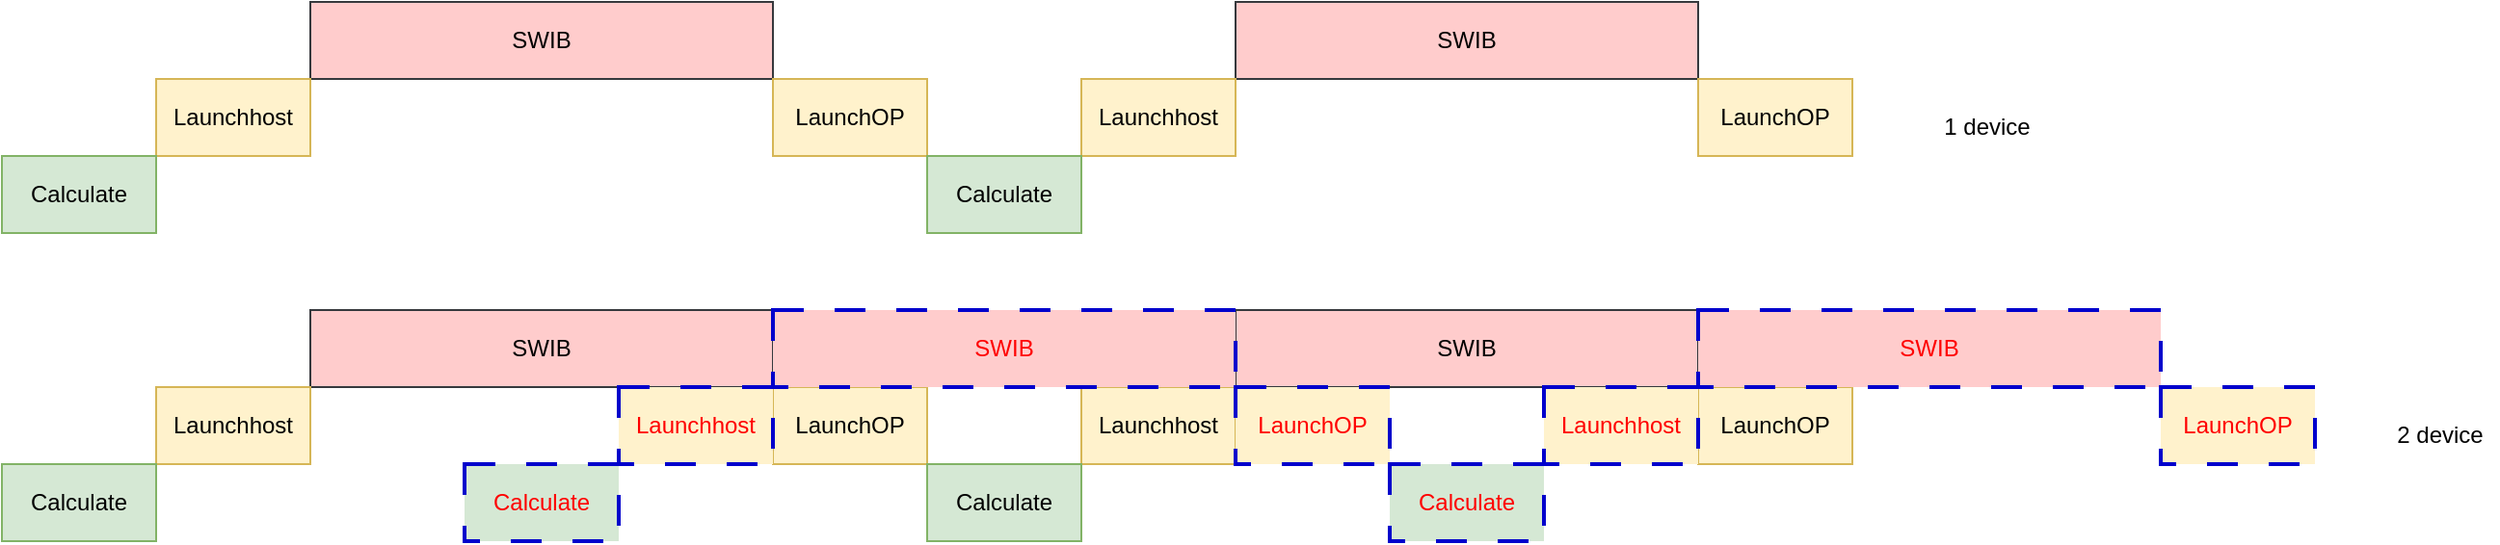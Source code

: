 <mxfile version="22.0.4" type="github">
  <diagram name="Page-1" id="1t-hTWWhcxCyTro-79QI">
    <mxGraphModel dx="1434" dy="790" grid="1" gridSize="10" guides="1" tooltips="1" connect="1" arrows="1" fold="1" page="1" pageScale="1" pageWidth="850" pageHeight="1100" math="0" shadow="0">
      <root>
        <mxCell id="0" />
        <mxCell id="1" parent="0" />
        <mxCell id="8E7zthhxuqswj6sg-R0r-1" value="SWIB" style="rounded=0;whiteSpace=wrap;html=1;fillColor=#ffcccc;strokeColor=#36393d;" parent="1" vertex="1">
          <mxGeometry x="200" y="280" width="240" height="40" as="geometry" />
        </mxCell>
        <mxCell id="8E7zthhxuqswj6sg-R0r-2" value="Launchhost" style="rounded=0;whiteSpace=wrap;html=1;fillColor=#fff2cc;strokeColor=#d6b656;" parent="1" vertex="1">
          <mxGeometry x="120" y="320" width="80" height="40" as="geometry" />
        </mxCell>
        <mxCell id="8E7zthhxuqswj6sg-R0r-3" value="LaunchOP" style="rounded=0;whiteSpace=wrap;html=1;fillColor=#fff2cc;strokeColor=#d6b656;" parent="1" vertex="1">
          <mxGeometry x="440" y="320" width="80" height="40" as="geometry" />
        </mxCell>
        <mxCell id="8E7zthhxuqswj6sg-R0r-4" value="Calculate" style="rounded=0;whiteSpace=wrap;html=1;fillColor=#d5e8d4;strokeColor=#82b366;" parent="1" vertex="1">
          <mxGeometry x="40" y="360" width="80" height="40" as="geometry" />
        </mxCell>
        <mxCell id="8E7zthhxuqswj6sg-R0r-29" value="SWIB" style="rounded=0;whiteSpace=wrap;html=1;fillColor=#ffcccc;strokeColor=#36393d;" parent="1" vertex="1">
          <mxGeometry x="680" y="280" width="240" height="40" as="geometry" />
        </mxCell>
        <mxCell id="8E7zthhxuqswj6sg-R0r-30" value="Launchhost" style="rounded=0;whiteSpace=wrap;html=1;fillColor=#fff2cc;strokeColor=#d6b656;" parent="1" vertex="1">
          <mxGeometry x="600" y="320" width="80" height="40" as="geometry" />
        </mxCell>
        <mxCell id="8E7zthhxuqswj6sg-R0r-31" value="LaunchOP" style="rounded=0;whiteSpace=wrap;html=1;fillColor=#fff2cc;strokeColor=#d6b656;" parent="1" vertex="1">
          <mxGeometry x="920" y="320" width="80" height="40" as="geometry" />
        </mxCell>
        <mxCell id="8E7zthhxuqswj6sg-R0r-32" value="Calculate" style="rounded=0;whiteSpace=wrap;html=1;fillColor=#d5e8d4;strokeColor=#82b366;" parent="1" vertex="1">
          <mxGeometry x="520" y="360" width="80" height="40" as="geometry" />
        </mxCell>
        <mxCell id="8E7zthhxuqswj6sg-R0r-41" value="SWIB" style="rounded=0;whiteSpace=wrap;html=1;fillColor=#ffcccc;strokeColor=#0000CC;dashed=1;dashPattern=8 8;strokeWidth=2;fontColor=#FF0000;" parent="1" vertex="1">
          <mxGeometry x="440" y="280" width="240" height="40" as="geometry" />
        </mxCell>
        <mxCell id="8E7zthhxuqswj6sg-R0r-42" value="Launchhost" style="rounded=0;whiteSpace=wrap;html=1;fillColor=#fff2cc;strokeColor=#0000CC;dashed=1;dashPattern=8 8;strokeWidth=2;fontColor=#FF0000;" parent="1" vertex="1">
          <mxGeometry x="360" y="320" width="80" height="40" as="geometry" />
        </mxCell>
        <mxCell id="8E7zthhxuqswj6sg-R0r-43" value="LaunchOP" style="rounded=0;whiteSpace=wrap;html=1;fillColor=#fff2cc;strokeColor=#0000CC;dashed=1;dashPattern=8 8;strokeWidth=2;fontColor=#FF0000;" parent="1" vertex="1">
          <mxGeometry x="680" y="320" width="80" height="40" as="geometry" />
        </mxCell>
        <mxCell id="8E7zthhxuqswj6sg-R0r-44" value="Calculate" style="rounded=0;whiteSpace=wrap;html=1;fillColor=#d5e8d4;strokeColor=#0000CC;dashed=1;dashPattern=8 8;strokeWidth=2;fontColor=#FF0000;" parent="1" vertex="1">
          <mxGeometry x="280" y="360" width="80" height="40" as="geometry" />
        </mxCell>
        <mxCell id="8E7zthhxuqswj6sg-R0r-45" value="SWIB" style="rounded=0;whiteSpace=wrap;html=1;fillColor=#ffcccc;strokeColor=#0000CC;dashed=1;dashPattern=8 8;strokeWidth=2;fontColor=#FF0000;" parent="1" vertex="1">
          <mxGeometry x="920" y="280" width="240" height="40" as="geometry" />
        </mxCell>
        <mxCell id="8E7zthhxuqswj6sg-R0r-46" value="Launchhost" style="rounded=0;whiteSpace=wrap;html=1;fillColor=#fff2cc;strokeColor=#0000CC;dashed=1;dashPattern=8 8;strokeWidth=2;fontColor=#FF0000;" parent="1" vertex="1">
          <mxGeometry x="840" y="320" width="80" height="40" as="geometry" />
        </mxCell>
        <mxCell id="8E7zthhxuqswj6sg-R0r-47" value="LaunchOP" style="rounded=0;whiteSpace=wrap;html=1;fillColor=#fff2cc;strokeColor=#0000CC;dashed=1;dashPattern=8 8;strokeWidth=2;fontColor=#FF0000;" parent="1" vertex="1">
          <mxGeometry x="1160" y="320" width="80" height="40" as="geometry" />
        </mxCell>
        <mxCell id="8E7zthhxuqswj6sg-R0r-48" value="Calculate" style="rounded=0;whiteSpace=wrap;html=1;fillColor=#d5e8d4;strokeColor=#0000CC;dashed=1;dashPattern=8 8;strokeWidth=2;fontColor=#FF0000;" parent="1" vertex="1">
          <mxGeometry x="760" y="360" width="80" height="40" as="geometry" />
        </mxCell>
        <mxCell id="8E7zthhxuqswj6sg-R0r-57" value="SWIB" style="rounded=0;whiteSpace=wrap;html=1;fillColor=#ffcccc;strokeColor=#36393d;" parent="1" vertex="1">
          <mxGeometry x="200" y="120" width="240" height="40" as="geometry" />
        </mxCell>
        <mxCell id="8E7zthhxuqswj6sg-R0r-58" value="Launchhost" style="rounded=0;whiteSpace=wrap;html=1;fillColor=#fff2cc;strokeColor=#d6b656;" parent="1" vertex="1">
          <mxGeometry x="120" y="160" width="80" height="40" as="geometry" />
        </mxCell>
        <mxCell id="8E7zthhxuqswj6sg-R0r-59" value="LaunchOP" style="rounded=0;whiteSpace=wrap;html=1;fillColor=#fff2cc;strokeColor=#d6b656;" parent="1" vertex="1">
          <mxGeometry x="440" y="160" width="80" height="40" as="geometry" />
        </mxCell>
        <mxCell id="8E7zthhxuqswj6sg-R0r-60" value="Calculate" style="rounded=0;whiteSpace=wrap;html=1;fillColor=#d5e8d4;strokeColor=#82b366;" parent="1" vertex="1">
          <mxGeometry x="40" y="200" width="80" height="40" as="geometry" />
        </mxCell>
        <mxCell id="8E7zthhxuqswj6sg-R0r-61" value="SWIB" style="rounded=0;whiteSpace=wrap;html=1;fillColor=#ffcccc;strokeColor=#36393d;" parent="1" vertex="1">
          <mxGeometry x="680" y="120" width="240" height="40" as="geometry" />
        </mxCell>
        <mxCell id="8E7zthhxuqswj6sg-R0r-62" value="Launchhost" style="rounded=0;whiteSpace=wrap;html=1;fillColor=#fff2cc;strokeColor=#d6b656;" parent="1" vertex="1">
          <mxGeometry x="600" y="160" width="80" height="40" as="geometry" />
        </mxCell>
        <mxCell id="8E7zthhxuqswj6sg-R0r-63" value="LaunchOP" style="rounded=0;whiteSpace=wrap;html=1;fillColor=#fff2cc;strokeColor=#d6b656;" parent="1" vertex="1">
          <mxGeometry x="920" y="160" width="80" height="40" as="geometry" />
        </mxCell>
        <mxCell id="8E7zthhxuqswj6sg-R0r-64" value="Calculate" style="rounded=0;whiteSpace=wrap;html=1;fillColor=#d5e8d4;strokeColor=#82b366;" parent="1" vertex="1">
          <mxGeometry x="520" y="200" width="80" height="40" as="geometry" />
        </mxCell>
        <mxCell id="8E7zthhxuqswj6sg-R0r-66" value="1 device" style="text;html=1;strokeColor=none;fillColor=none;align=center;verticalAlign=middle;whiteSpace=wrap;rounded=0;" parent="1" vertex="1">
          <mxGeometry x="1040" y="170" width="60" height="30" as="geometry" />
        </mxCell>
        <mxCell id="8E7zthhxuqswj6sg-R0r-67" value="2 device" style="text;html=1;strokeColor=none;fillColor=none;align=center;verticalAlign=middle;whiteSpace=wrap;rounded=0;" parent="1" vertex="1">
          <mxGeometry x="1275" y="330" width="60" height="30" as="geometry" />
        </mxCell>
      </root>
    </mxGraphModel>
  </diagram>
</mxfile>
